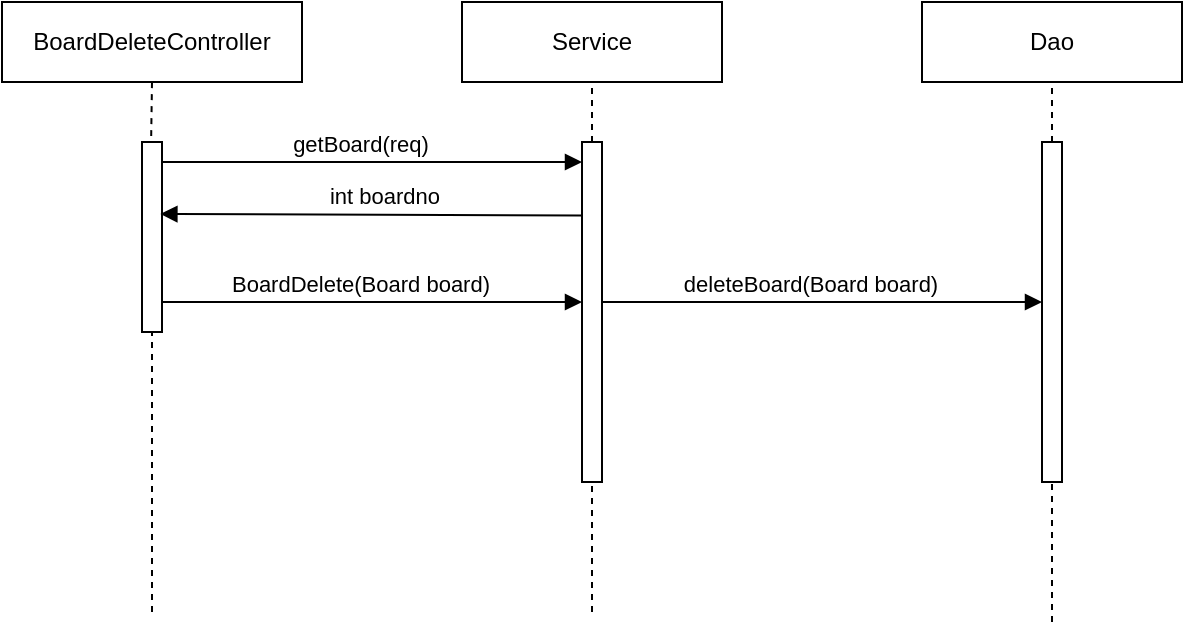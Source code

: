 <mxfile version="13.2.6" type="github">
  <diagram name="Page-1" id="13e1069c-82ec-6db2-03f1-153e76fe0fe0">
    <mxGraphModel dx="1278" dy="585" grid="1" gridSize="10" guides="1" tooltips="1" connect="1" arrows="1" fold="1" page="1" pageScale="1" pageWidth="1100" pageHeight="850" background="#ffffff" math="0" shadow="0">
      <root>
        <mxCell id="0" />
        <mxCell id="1" parent="0" />
        <mxCell id="0CCg3NL69tL-UctlLNL7-17" value="" style="group" vertex="1" connectable="0" parent="1">
          <mxGeometry x="255" y="180" width="590" height="310" as="geometry" />
        </mxCell>
        <mxCell id="0CCg3NL69tL-UctlLNL7-1" value="BoardDeleteController" style="rounded=0;whiteSpace=wrap;html=1;" vertex="1" parent="0CCg3NL69tL-UctlLNL7-17">
          <mxGeometry width="150" height="40" as="geometry" />
        </mxCell>
        <mxCell id="0CCg3NL69tL-UctlLNL7-2" value="Service" style="rounded=0;whiteSpace=wrap;html=1;" vertex="1" parent="0CCg3NL69tL-UctlLNL7-17">
          <mxGeometry x="230" width="130" height="40" as="geometry" />
        </mxCell>
        <mxCell id="0CCg3NL69tL-UctlLNL7-3" value="Dao" style="rounded=0;whiteSpace=wrap;html=1;" vertex="1" parent="0CCg3NL69tL-UctlLNL7-17">
          <mxGeometry x="460" width="130" height="40" as="geometry" />
        </mxCell>
        <mxCell id="0CCg3NL69tL-UctlLNL7-4" value="" style="endArrow=none;dashed=1;html=1;entryX=0.5;entryY=1;entryDx=0;entryDy=0;" edge="1" parent="0CCg3NL69tL-UctlLNL7-17" target="0CCg3NL69tL-UctlLNL7-2">
          <mxGeometry width="50" height="50" relative="1" as="geometry">
            <mxPoint x="295" y="70" as="sourcePoint" />
            <mxPoint x="290" y="230" as="targetPoint" />
          </mxGeometry>
        </mxCell>
        <mxCell id="0CCg3NL69tL-UctlLNL7-5" value="" style="endArrow=none;dashed=1;html=1;entryX=0.5;entryY=1;entryDx=0;entryDy=0;" edge="1" parent="0CCg3NL69tL-UctlLNL7-17" source="0CCg3NL69tL-UctlLNL7-13" target="0CCg3NL69tL-UctlLNL7-3">
          <mxGeometry width="50" height="50" relative="1" as="geometry">
            <mxPoint x="525" y="310" as="sourcePoint" />
            <mxPoint x="295" y="50" as="targetPoint" />
          </mxGeometry>
        </mxCell>
        <mxCell id="0CCg3NL69tL-UctlLNL7-6" value="" style="endArrow=none;dashed=1;html=1;entryX=0.5;entryY=1;entryDx=0;entryDy=0;" edge="1" parent="0CCg3NL69tL-UctlLNL7-17">
          <mxGeometry width="50" height="50" relative="1" as="geometry">
            <mxPoint x="295" y="305" as="sourcePoint" />
            <mxPoint x="295" y="110" as="targetPoint" />
          </mxGeometry>
        </mxCell>
        <mxCell id="0CCg3NL69tL-UctlLNL7-7" value="" style="html=1;points=[];perimeter=orthogonalPerimeter;" vertex="1" parent="0CCg3NL69tL-UctlLNL7-17">
          <mxGeometry x="290" y="70" width="10" height="170" as="geometry" />
        </mxCell>
        <mxCell id="0CCg3NL69tL-UctlLNL7-8" value="" style="html=1;points=[];perimeter=orthogonalPerimeter;" vertex="1" parent="0CCg3NL69tL-UctlLNL7-17">
          <mxGeometry x="70" y="70" width="10" height="95" as="geometry" />
        </mxCell>
        <mxCell id="0CCg3NL69tL-UctlLNL7-9" value="BoardDelete(Board board)" style="html=1;verticalAlign=bottom;endArrow=block;" edge="1" parent="0CCg3NL69tL-UctlLNL7-17" source="0CCg3NL69tL-UctlLNL7-8">
          <mxGeometry x="-0.059" width="80" relative="1" as="geometry">
            <mxPoint x="120" y="150" as="sourcePoint" />
            <mxPoint x="290" y="150" as="targetPoint" />
            <mxPoint as="offset" />
          </mxGeometry>
        </mxCell>
        <mxCell id="0CCg3NL69tL-UctlLNL7-10" value="deleteBoard(Board board)" style="html=1;verticalAlign=bottom;endArrow=block;" edge="1" parent="0CCg3NL69tL-UctlLNL7-17" target="0CCg3NL69tL-UctlLNL7-13">
          <mxGeometry x="-0.058" width="80" relative="1" as="geometry">
            <mxPoint x="300" y="150.0" as="sourcePoint" />
            <mxPoint x="470" y="150" as="targetPoint" />
            <mxPoint as="offset" />
          </mxGeometry>
        </mxCell>
        <mxCell id="0CCg3NL69tL-UctlLNL7-11" value="" style="endArrow=none;dashed=1;html=1;" edge="1" parent="0CCg3NL69tL-UctlLNL7-17" target="0CCg3NL69tL-UctlLNL7-8">
          <mxGeometry width="50" height="50" relative="1" as="geometry">
            <mxPoint x="75" y="305" as="sourcePoint" />
            <mxPoint x="75" y="170" as="targetPoint" />
          </mxGeometry>
        </mxCell>
        <mxCell id="0CCg3NL69tL-UctlLNL7-12" value="" style="endArrow=none;dashed=1;html=1;entryX=0.5;entryY=1;entryDx=0;entryDy=0;exitX=0.46;exitY=-0.031;exitDx=0;exitDy=0;exitPerimeter=0;" edge="1" parent="0CCg3NL69tL-UctlLNL7-17" source="0CCg3NL69tL-UctlLNL7-8" target="0CCg3NL69tL-UctlLNL7-1">
          <mxGeometry width="50" height="50" relative="1" as="geometry">
            <mxPoint x="250" y="150" as="sourcePoint" />
            <mxPoint x="250" y="130" as="targetPoint" />
          </mxGeometry>
        </mxCell>
        <mxCell id="0CCg3NL69tL-UctlLNL7-13" value="" style="html=1;points=[];perimeter=orthogonalPerimeter;" vertex="1" parent="0CCg3NL69tL-UctlLNL7-17">
          <mxGeometry x="520" y="70" width="10" height="170" as="geometry" />
        </mxCell>
        <mxCell id="0CCg3NL69tL-UctlLNL7-14" value="" style="endArrow=none;dashed=1;html=1;entryX=0.5;entryY=1;entryDx=0;entryDy=0;" edge="1" parent="0CCg3NL69tL-UctlLNL7-17" target="0CCg3NL69tL-UctlLNL7-13">
          <mxGeometry width="50" height="50" relative="1" as="geometry">
            <mxPoint x="525" y="310" as="sourcePoint" />
            <mxPoint x="525" y="40" as="targetPoint" />
          </mxGeometry>
        </mxCell>
        <mxCell id="0CCg3NL69tL-UctlLNL7-15" value="getBoard(req)" style="html=1;verticalAlign=bottom;endArrow=block;" edge="1" parent="0CCg3NL69tL-UctlLNL7-17" source="0CCg3NL69tL-UctlLNL7-8">
          <mxGeometry x="-0.059" width="80" relative="1" as="geometry">
            <mxPoint x="120" y="80" as="sourcePoint" />
            <mxPoint x="290" y="80" as="targetPoint" />
            <mxPoint as="offset" />
          </mxGeometry>
        </mxCell>
        <mxCell id="0CCg3NL69tL-UctlLNL7-16" value="int boardno" style="html=1;verticalAlign=bottom;endArrow=block;entryX=0.92;entryY=0.379;entryDx=0;entryDy=0;entryPerimeter=0;" edge="1" parent="0CCg3NL69tL-UctlLNL7-17" target="0CCg3NL69tL-UctlLNL7-8">
          <mxGeometry x="-0.058" width="80" relative="1" as="geometry">
            <mxPoint x="290" y="106.785" as="sourcePoint" />
            <mxPoint x="119.2" y="106.785" as="targetPoint" />
            <mxPoint as="offset" />
          </mxGeometry>
        </mxCell>
      </root>
    </mxGraphModel>
  </diagram>
</mxfile>
